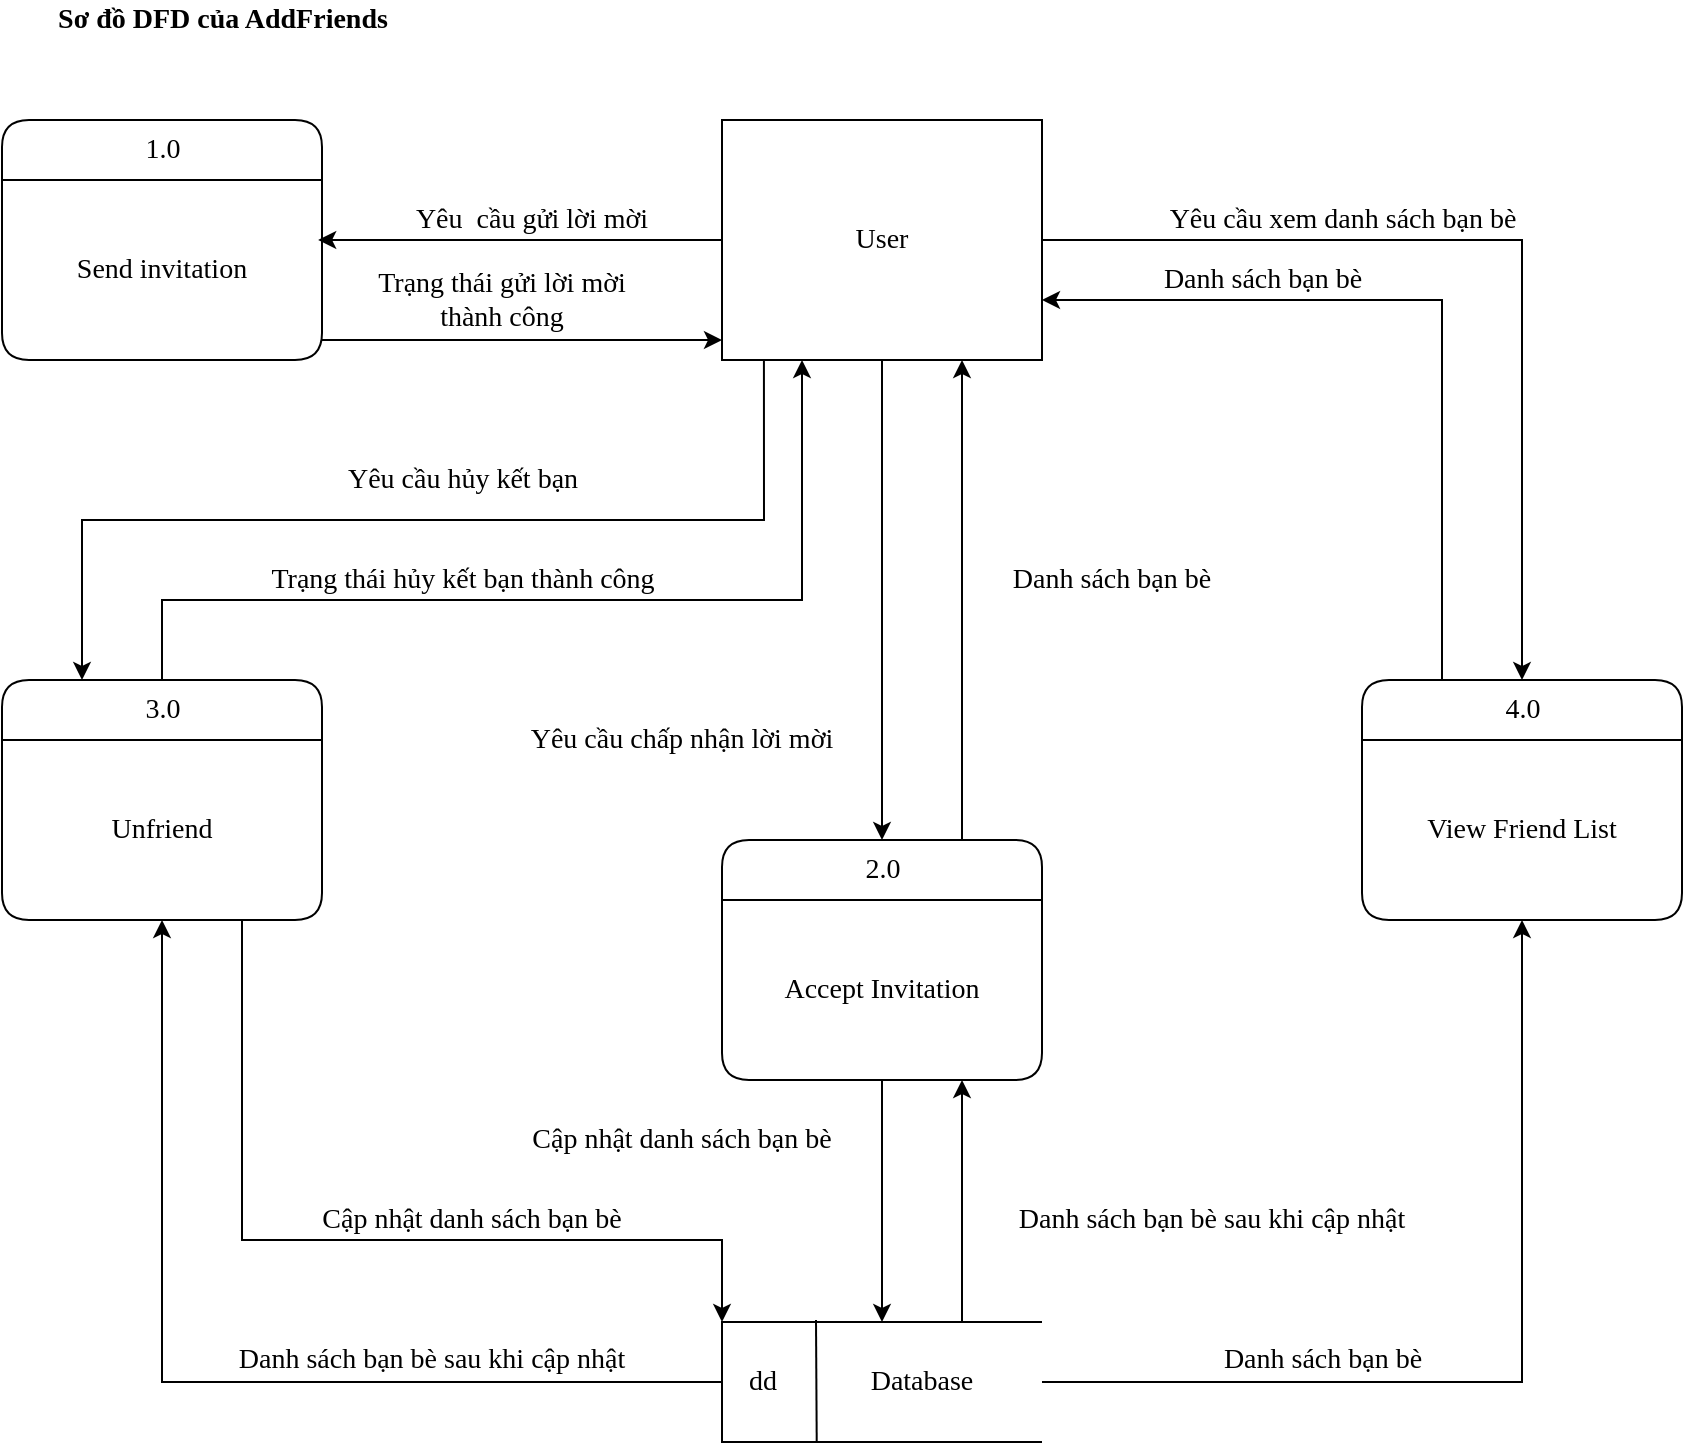 <mxfile version="13.10.0" type="google"><diagram id="GsNeLUkhXqrKKXJcFBEn" name="Page-1"><mxGraphModel dx="868" dy="482" grid="1" gridSize="10" guides="1" tooltips="1" connect="1" arrows="1" fold="1" page="1" pageScale="1" pageWidth="850" pageHeight="1100" math="0" shadow="0"><root><mxCell id="0"/><mxCell id="1" parent="0"/><mxCell id="7kbOAFIk7yBrMg1wKFdH-15" style="rounded=0;orthogonalLoop=1;jettySize=auto;html=1;entryX=0.988;entryY=0.333;entryDx=0;entryDy=0;entryPerimeter=0;fontSize=14;fontFamily=Verdana;" parent="1" source="7kbOAFIk7yBrMg1wKFdH-1" target="7kbOAFIk7yBrMg1wKFdH-6" edge="1"><mxGeometry relative="1" as="geometry"/></mxCell><mxCell id="7kbOAFIk7yBrMg1wKFdH-49" style="edgeStyle=orthogonalEdgeStyle;rounded=0;orthogonalLoop=1;jettySize=auto;html=1;exitX=0.5;exitY=1;exitDx=0;exitDy=0;entryX=0.5;entryY=0;entryDx=0;entryDy=0;fontSize=14;fontFamily=Verdana;" parent="1" source="7kbOAFIk7yBrMg1wKFdH-1" target="7kbOAFIk7yBrMg1wKFdH-13" edge="1"><mxGeometry relative="1" as="geometry"/></mxCell><mxCell id="CL9zNwLKxckQzIbvx5KU-1" style="edgeStyle=orthogonalEdgeStyle;rounded=0;orthogonalLoop=1;jettySize=auto;html=1;exitX=0.131;exitY=1;exitDx=0;exitDy=0;fontFamily=Verdana;fontSize=14;entryX=0.25;entryY=0;entryDx=0;entryDy=0;exitPerimeter=0;" parent="1" source="7kbOAFIk7yBrMg1wKFdH-1" target="7kbOAFIk7yBrMg1wKFdH-11" edge="1"><mxGeometry relative="1" as="geometry"/></mxCell><mxCell id="CL9zNwLKxckQzIbvx5KU-3" value="" style="edgeStyle=orthogonalEdgeStyle;rounded=0;orthogonalLoop=1;jettySize=auto;html=1;exitX=1;exitY=0.5;exitDx=0;exitDy=0;fontFamily=Verdana;fontSize=14;" parent="1" source="7kbOAFIk7yBrMg1wKFdH-1" target="7kbOAFIk7yBrMg1wKFdH-9" edge="1"><mxGeometry relative="1" as="geometry"/></mxCell><mxCell id="CL9zNwLKxckQzIbvx5KU-4" value="Yêu cầu xem danh sách bạn bè" style="edgeLabel;html=1;align=center;verticalAlign=middle;resizable=0;points=[];fontFamily=Verdana;fontSize=14;" parent="CL9zNwLKxckQzIbvx5KU-3" vertex="1" connectable="0"><mxGeometry x="-0.056" y="12" relative="1" as="geometry"><mxPoint x="-67.14" y="2" as="offset"/></mxGeometry></mxCell><mxCell id="7kbOAFIk7yBrMg1wKFdH-1" value="User" style="rounded=0;whiteSpace=wrap;html=1;fontSize=14;fontFamily=Verdana;" parent="1" vertex="1"><mxGeometry x="400" y="120" width="160" height="120" as="geometry"/></mxCell><mxCell id="7kbOAFIk7yBrMg1wKFdH-2" value="1.0" style="swimlane;childLayout=stackLayout;horizontal=1;startSize=30;horizontalStack=0;rounded=1;fontSize=14;fontStyle=0;strokeWidth=1;resizeParent=0;resizeLast=1;shadow=0;dashed=0;align=center;html=1;fontFamily=Verdana;" parent="1" vertex="1"><mxGeometry x="40" y="120" width="160" height="120" as="geometry"/></mxCell><mxCell id="7kbOAFIk7yBrMg1wKFdH-6" value="Send invitation" style="text;html=1;strokeColor=none;fillColor=none;align=center;verticalAlign=middle;whiteSpace=wrap;rounded=0;fontSize=14;fontFamily=Verdana;" parent="7kbOAFIk7yBrMg1wKFdH-2" vertex="1"><mxGeometry y="30" width="160" height="90" as="geometry"/></mxCell><mxCell id="7kbOAFIk7yBrMg1wKFdH-3" value="" style="group;fontSize=14;fontFamily=Verdana;" parent="1" vertex="1" connectable="0"><mxGeometry x="400" y="720" width="160" height="61" as="geometry"/></mxCell><mxCell id="7kbOAFIk7yBrMg1wKFdH-4" value="" style="strokeWidth=1;html=1;shape=mxgraph.flowchart.annotation_1;align=left;pointerEvents=1;fontSize=14;fontFamily=Verdana;" parent="7kbOAFIk7yBrMg1wKFdH-3" vertex="1"><mxGeometry y="1" width="160" height="60" as="geometry"/></mxCell><mxCell id="7kbOAFIk7yBrMg1wKFdH-5" value="dd" style="endArrow=none;html=1;entryX=0.296;entryY=1.006;entryDx=0;entryDy=0;entryPerimeter=0;fontSize=14;fontFamily=Verdana;" parent="7kbOAFIk7yBrMg1wKFdH-3" target="7kbOAFIk7yBrMg1wKFdH-4" edge="1"><mxGeometry x="-0.003" y="-27" width="50" height="50" relative="1" as="geometry"><mxPoint x="47" as="sourcePoint"/><mxPoint x="120" y="-129" as="targetPoint"/><mxPoint as="offset"/></mxGeometry></mxCell><mxCell id="7kbOAFIk7yBrMg1wKFdH-62" value="Database" style="text;html=1;strokeColor=none;fillColor=none;align=center;verticalAlign=middle;whiteSpace=wrap;rounded=0;fontSize=14;fontFamily=Verdana;" parent="7kbOAFIk7yBrMg1wKFdH-3" vertex="1"><mxGeometry x="60" y="20.5" width="80" height="20" as="geometry"/></mxCell><mxCell id="gRhYqxAFjxoX_HF-GM8D-1" value="Danh sách bạn bè" style="edgeStyle=orthogonalEdgeStyle;rounded=0;orthogonalLoop=1;jettySize=auto;html=1;exitX=0.25;exitY=0;exitDx=0;exitDy=0;entryX=1;entryY=0.75;entryDx=0;entryDy=0;fontSize=14;fontFamily=Verdana;" edge="1" parent="1" source="7kbOAFIk7yBrMg1wKFdH-9" target="7kbOAFIk7yBrMg1wKFdH-1"><mxGeometry x="0.436" y="-10" relative="1" as="geometry"><Array as="points"><mxPoint x="760" y="210"/></Array><mxPoint as="offset"/></mxGeometry></mxCell><mxCell id="7kbOAFIk7yBrMg1wKFdH-9" value="4.0" style="swimlane;childLayout=stackLayout;horizontal=1;startSize=30;horizontalStack=0;rounded=1;fontSize=14;fontStyle=0;strokeWidth=1;resizeParent=0;resizeLast=1;shadow=0;dashed=0;align=center;html=1;fontFamily=Verdana;" parent="1" vertex="1"><mxGeometry x="720" y="400" width="160" height="120" as="geometry"/></mxCell><mxCell id="7kbOAFIk7yBrMg1wKFdH-10" value="View Friend List" style="text;html=1;strokeColor=none;fillColor=none;align=center;verticalAlign=middle;whiteSpace=wrap;rounded=0;fontSize=14;fontFamily=Verdana;" parent="7kbOAFIk7yBrMg1wKFdH-9" vertex="1"><mxGeometry y="30" width="160" height="90" as="geometry"/></mxCell><mxCell id="gRhYqxAFjxoX_HF-GM8D-3" value="Trạng thái hủy kết bạn thành công" style="edgeStyle=orthogonalEdgeStyle;rounded=0;orthogonalLoop=1;jettySize=auto;html=1;exitX=0.5;exitY=0;exitDx=0;exitDy=0;entryX=0.25;entryY=1;entryDx=0;entryDy=0;fontFamily=Verdana;fontSize=14;" edge="1" parent="1" source="7kbOAFIk7yBrMg1wKFdH-11" target="7kbOAFIk7yBrMg1wKFdH-1"><mxGeometry x="-0.208" y="10" relative="1" as="geometry"><Array as="points"><mxPoint x="120" y="360"/><mxPoint x="440" y="360"/></Array><mxPoint as="offset"/></mxGeometry></mxCell><mxCell id="7kbOAFIk7yBrMg1wKFdH-11" value="3.0" style="swimlane;childLayout=stackLayout;horizontal=1;startSize=30;horizontalStack=0;rounded=1;fontSize=14;fontStyle=0;strokeWidth=1;resizeParent=0;resizeLast=1;shadow=0;dashed=0;align=center;html=1;fontFamily=Verdana;" parent="1" vertex="1"><mxGeometry x="40" y="400" width="160" height="120" as="geometry"/></mxCell><mxCell id="7kbOAFIk7yBrMg1wKFdH-12" value="Unfriend" style="text;html=1;strokeColor=none;fillColor=none;align=center;verticalAlign=middle;whiteSpace=wrap;rounded=0;fontSize=14;fontFamily=Verdana;" parent="7kbOAFIk7yBrMg1wKFdH-11" vertex="1"><mxGeometry y="30" width="160" height="90" as="geometry"/></mxCell><mxCell id="7kbOAFIk7yBrMg1wKFdH-50" style="edgeStyle=orthogonalEdgeStyle;rounded=0;orthogonalLoop=1;jettySize=auto;html=1;fontSize=14;exitX=0.75;exitY=0;exitDx=0;exitDy=0;fontFamily=Verdana;" parent="1" source="7kbOAFIk7yBrMg1wKFdH-13" edge="1"><mxGeometry relative="1" as="geometry"><Array as="points"/><mxPoint x="520" y="240" as="targetPoint"/></mxGeometry></mxCell><mxCell id="7kbOAFIk7yBrMg1wKFdH-13" value="2.0" style="swimlane;childLayout=stackLayout;horizontal=1;startSize=30;horizontalStack=0;rounded=1;fontSize=14;fontStyle=0;strokeWidth=1;resizeParent=0;resizeLast=1;shadow=0;dashed=0;align=center;html=1;fontFamily=Verdana;" parent="1" vertex="1"><mxGeometry x="400" y="480" width="160" height="120" as="geometry"/></mxCell><mxCell id="7kbOAFIk7yBrMg1wKFdH-14" value="Accept Invitation" style="text;html=1;strokeColor=none;fillColor=none;align=center;verticalAlign=middle;whiteSpace=wrap;rounded=0;fontSize=14;fontFamily=Verdana;" parent="7kbOAFIk7yBrMg1wKFdH-13" vertex="1"><mxGeometry y="30" width="160" height="90" as="geometry"/></mxCell><mxCell id="7kbOAFIk7yBrMg1wKFdH-25" value="Yêu&amp;nbsp; cầu gửi lời mời" style="text;html=1;strokeColor=none;fillColor=none;align=center;verticalAlign=middle;whiteSpace=wrap;rounded=0;fontSize=14;fontFamily=Verdana;" parent="1" vertex="1"><mxGeometry x="230" y="160" width="150" height="20" as="geometry"/></mxCell><mxCell id="7kbOAFIk7yBrMg1wKFdH-26" style="edgeStyle=none;rounded=0;orthogonalLoop=1;jettySize=auto;html=1;fontSize=14;fontFamily=Verdana;" parent="1" edge="1"><mxGeometry relative="1" as="geometry"><mxPoint x="200" y="230" as="sourcePoint"/><mxPoint x="400" y="230" as="targetPoint"/><Array as="points"/></mxGeometry></mxCell><mxCell id="7kbOAFIk7yBrMg1wKFdH-27" value="Trạng thái gửi lời mời thành công" style="text;html=1;strokeColor=none;fillColor=none;align=center;verticalAlign=middle;whiteSpace=wrap;rounded=0;fontSize=14;fontFamily=Verdana;" parent="1" vertex="1"><mxGeometry x="220" y="200" width="140" height="20" as="geometry"/></mxCell><mxCell id="7kbOAFIk7yBrMg1wKFdH-51" value="Yêu cầu chấp nhận lời mời" style="text;html=1;strokeColor=none;fillColor=none;align=center;verticalAlign=middle;whiteSpace=wrap;rounded=0;fontSize=14;fontFamily=Verdana;" parent="1" vertex="1"><mxGeometry x="280" y="420" width="200" height="20" as="geometry"/></mxCell><mxCell id="7kbOAFIk7yBrMg1wKFdH-52" value="Danh sách bạn bè" style="text;html=1;strokeColor=none;fillColor=none;align=center;verticalAlign=middle;whiteSpace=wrap;rounded=0;fontSize=14;fontFamily=Verdana;" parent="1" vertex="1"><mxGeometry x="530" y="340" width="130" height="20" as="geometry"/></mxCell><mxCell id="7kbOAFIk7yBrMg1wKFdH-63" style="edgeStyle=orthogonalEdgeStyle;rounded=0;orthogonalLoop=1;jettySize=auto;html=1;exitX=0;exitY=0.5;exitDx=0;exitDy=0;exitPerimeter=0;fontSize=14;fontFamily=Verdana;" parent="1" source="7kbOAFIk7yBrMg1wKFdH-4" edge="1"><mxGeometry relative="1" as="geometry"><Array as="points"><mxPoint x="120" y="751"/></Array><mxPoint x="120" y="520" as="targetPoint"/></mxGeometry></mxCell><mxCell id="7kbOAFIk7yBrMg1wKFdH-64" style="edgeStyle=orthogonalEdgeStyle;rounded=0;orthogonalLoop=1;jettySize=auto;html=1;exitX=0.5;exitY=1;exitDx=0;exitDy=0;entryX=0;entryY=0;entryDx=0;entryDy=0;entryPerimeter=0;fontSize=14;fontFamily=Verdana;" parent="1" source="7kbOAFIk7yBrMg1wKFdH-12" target="7kbOAFIk7yBrMg1wKFdH-4" edge="1"><mxGeometry relative="1" as="geometry"><Array as="points"><mxPoint x="160" y="680"/><mxPoint x="400" y="680"/></Array></mxGeometry></mxCell><mxCell id="7kbOAFIk7yBrMg1wKFdH-67" value="Danh sách bạn bè sau khi cập nhật" style="text;html=1;strokeColor=none;fillColor=none;align=center;verticalAlign=middle;whiteSpace=wrap;rounded=0;fontSize=14;fontFamily=Verdana;" parent="1" vertex="1"><mxGeometry x="130" y="730" width="250" height="20" as="geometry"/></mxCell><mxCell id="7kbOAFIk7yBrMg1wKFdH-68" style="edgeStyle=orthogonalEdgeStyle;rounded=0;orthogonalLoop=1;jettySize=auto;html=1;exitX=0.5;exitY=1;exitDx=0;exitDy=0;entryX=0.5;entryY=0;entryDx=0;entryDy=0;entryPerimeter=0;fontSize=14;fontFamily=Verdana;" parent="1" source="7kbOAFIk7yBrMg1wKFdH-14" target="7kbOAFIk7yBrMg1wKFdH-4" edge="1"><mxGeometry relative="1" as="geometry"/></mxCell><mxCell id="7kbOAFIk7yBrMg1wKFdH-69" value="Cập nhật danh sách bạn bè" style="text;html=1;strokeColor=none;fillColor=none;align=center;verticalAlign=middle;whiteSpace=wrap;rounded=0;fontSize=14;fontFamily=Verdana;" parent="1" vertex="1"><mxGeometry x="170" y="660" width="210" height="20" as="geometry"/></mxCell><mxCell id="7kbOAFIk7yBrMg1wKFdH-70" style="edgeStyle=orthogonalEdgeStyle;rounded=0;orthogonalLoop=1;jettySize=auto;html=1;exitX=1;exitY=0;exitDx=0;exitDy=0;exitPerimeter=0;entryX=0.75;entryY=1;entryDx=0;entryDy=0;fontSize=14;fontFamily=Verdana;" parent="1" source="7kbOAFIk7yBrMg1wKFdH-4" target="7kbOAFIk7yBrMg1wKFdH-14" edge="1"><mxGeometry relative="1" as="geometry"><Array as="points"><mxPoint x="520" y="721"/></Array></mxGeometry></mxCell><mxCell id="7kbOAFIk7yBrMg1wKFdH-71" value="Cập nhật danh sách bạn bè" style="text;html=1;strokeColor=none;fillColor=none;align=center;verticalAlign=middle;whiteSpace=wrap;rounded=0;fontSize=14;fontFamily=Verdana;" parent="1" vertex="1"><mxGeometry x="280" y="620" width="200" height="20" as="geometry"/></mxCell><mxCell id="7kbOAFIk7yBrMg1wKFdH-72" value="Danh sách bạn bè sau khi cập nhật" style="text;html=1;strokeColor=none;fillColor=none;align=center;verticalAlign=middle;whiteSpace=wrap;rounded=0;fontSize=14;fontFamily=Verdana;" parent="1" vertex="1"><mxGeometry x="520" y="660" width="250" height="20" as="geometry"/></mxCell><mxCell id="CL9zNwLKxckQzIbvx5KU-2" value="Yêu cầu hủy kết bạn" style="text;html=1;align=center;verticalAlign=middle;resizable=0;points=[];autosize=1;fontFamily=Verdana;fontSize=14;" parent="1" vertex="1"><mxGeometry x="190" y="290" width="160" height="20" as="geometry"/></mxCell><mxCell id="CL9zNwLKxckQzIbvx5KU-9" value="Danh sách bạn bè" style="edgeStyle=orthogonalEdgeStyle;rounded=0;orthogonalLoop=1;jettySize=auto;html=1;exitX=1;exitY=0.5;exitDx=0;exitDy=0;exitPerimeter=0;entryX=0.5;entryY=1;entryDx=0;entryDy=0;fontFamily=Verdana;fontSize=14;" parent="1" source="7kbOAFIk7yBrMg1wKFdH-4" target="7kbOAFIk7yBrMg1wKFdH-10" edge="1"><mxGeometry x="-0.406" y="11" relative="1" as="geometry"><mxPoint as="offset"/></mxGeometry></mxCell><mxCell id="CL9zNwLKxckQzIbvx5KU-10" value="Sơ đồ DFD của AddFriends" style="text;html=1;align=center;verticalAlign=middle;resizable=0;points=[];autosize=1;fontFamily=Verdana;fontSize=14;fontStyle=1" parent="1" vertex="1"><mxGeometry x="40" y="60" width="220" height="20" as="geometry"/></mxCell></root></mxGraphModel></diagram></mxfile>